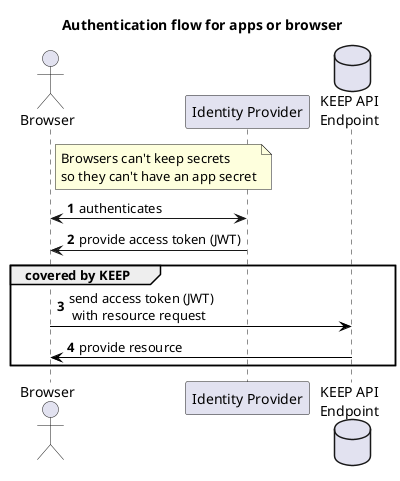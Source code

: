 @startuml WebAuth
autonumber
title Authentication flow for apps or browser
actor       "Browser" as human
participant "Identity Provider" as IdP1
database "KEEP API\nEndpoint" as keep
note right of human: Browsers can't keep secrets\nso they can't have an app secret 
human <-> IdP1: authenticates
human <- IdP1: provide access token (JWT)
group covered by KEEP
human -[#000000]> keep: send access token (JWT)\n with resource request
human <[#000000]- keep: provide resource
end
@enduml